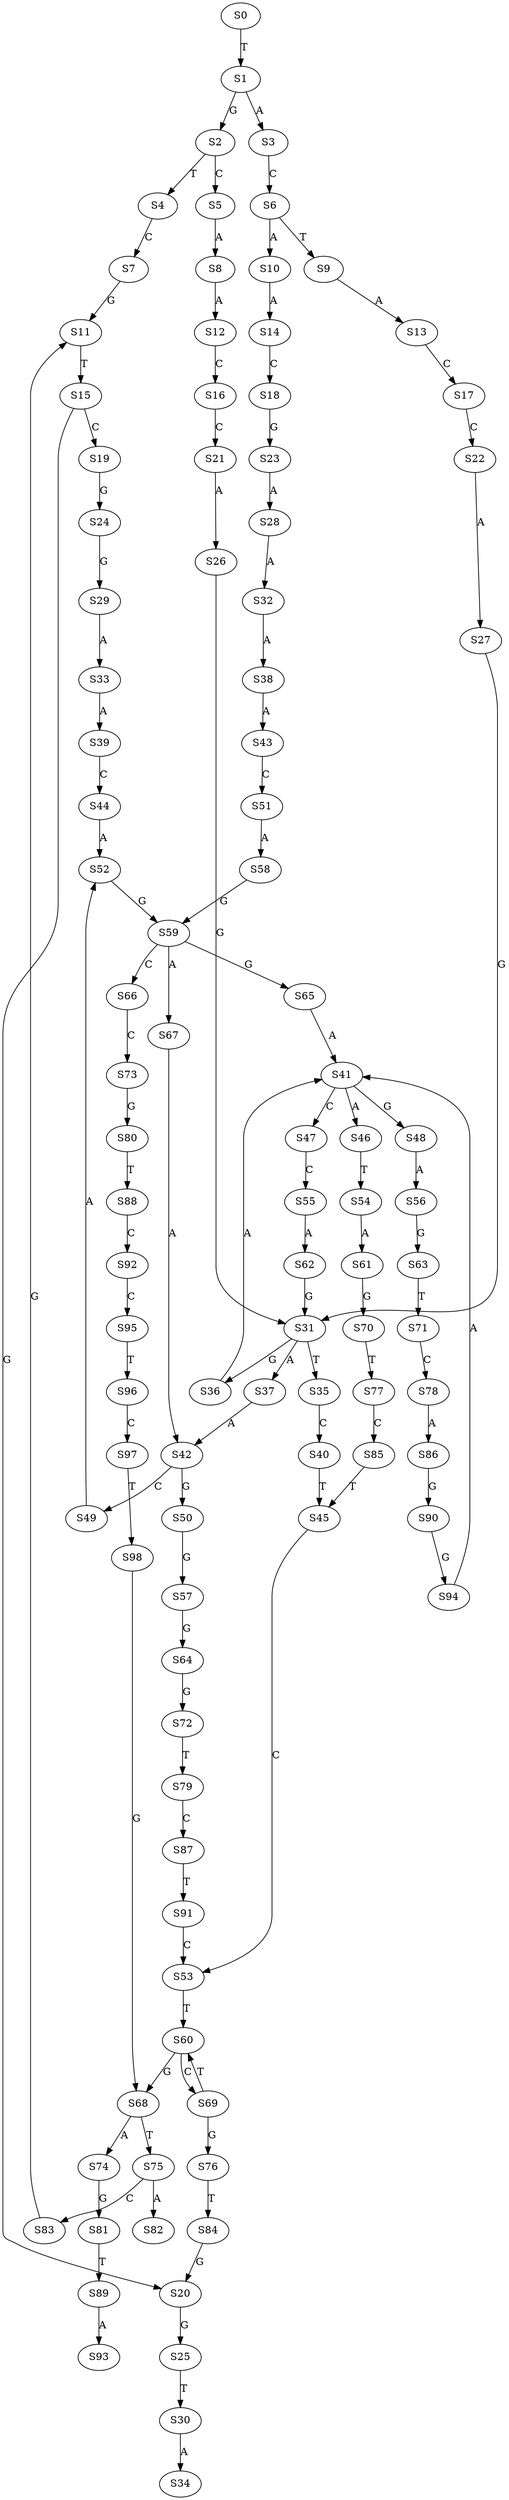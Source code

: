 strict digraph  {
	S0 -> S1 [ label = T ];
	S1 -> S2 [ label = G ];
	S1 -> S3 [ label = A ];
	S2 -> S4 [ label = T ];
	S2 -> S5 [ label = C ];
	S3 -> S6 [ label = C ];
	S4 -> S7 [ label = C ];
	S5 -> S8 [ label = A ];
	S6 -> S9 [ label = T ];
	S6 -> S10 [ label = A ];
	S7 -> S11 [ label = G ];
	S8 -> S12 [ label = A ];
	S9 -> S13 [ label = A ];
	S10 -> S14 [ label = A ];
	S11 -> S15 [ label = T ];
	S12 -> S16 [ label = C ];
	S13 -> S17 [ label = C ];
	S14 -> S18 [ label = C ];
	S15 -> S19 [ label = C ];
	S15 -> S20 [ label = G ];
	S16 -> S21 [ label = C ];
	S17 -> S22 [ label = C ];
	S18 -> S23 [ label = G ];
	S19 -> S24 [ label = G ];
	S20 -> S25 [ label = G ];
	S21 -> S26 [ label = A ];
	S22 -> S27 [ label = A ];
	S23 -> S28 [ label = A ];
	S24 -> S29 [ label = G ];
	S25 -> S30 [ label = T ];
	S26 -> S31 [ label = G ];
	S27 -> S31 [ label = G ];
	S28 -> S32 [ label = A ];
	S29 -> S33 [ label = A ];
	S30 -> S34 [ label = A ];
	S31 -> S35 [ label = T ];
	S31 -> S36 [ label = G ];
	S31 -> S37 [ label = A ];
	S32 -> S38 [ label = A ];
	S33 -> S39 [ label = A ];
	S35 -> S40 [ label = C ];
	S36 -> S41 [ label = A ];
	S37 -> S42 [ label = A ];
	S38 -> S43 [ label = A ];
	S39 -> S44 [ label = C ];
	S40 -> S45 [ label = T ];
	S41 -> S46 [ label = A ];
	S41 -> S47 [ label = C ];
	S41 -> S48 [ label = G ];
	S42 -> S49 [ label = C ];
	S42 -> S50 [ label = G ];
	S43 -> S51 [ label = C ];
	S44 -> S52 [ label = A ];
	S45 -> S53 [ label = C ];
	S46 -> S54 [ label = T ];
	S47 -> S55 [ label = C ];
	S48 -> S56 [ label = A ];
	S49 -> S52 [ label = A ];
	S50 -> S57 [ label = G ];
	S51 -> S58 [ label = A ];
	S52 -> S59 [ label = G ];
	S53 -> S60 [ label = T ];
	S54 -> S61 [ label = A ];
	S55 -> S62 [ label = A ];
	S56 -> S63 [ label = G ];
	S57 -> S64 [ label = G ];
	S58 -> S59 [ label = G ];
	S59 -> S65 [ label = G ];
	S59 -> S66 [ label = C ];
	S59 -> S67 [ label = A ];
	S60 -> S68 [ label = G ];
	S60 -> S69 [ label = C ];
	S61 -> S70 [ label = G ];
	S62 -> S31 [ label = G ];
	S63 -> S71 [ label = T ];
	S64 -> S72 [ label = G ];
	S65 -> S41 [ label = A ];
	S66 -> S73 [ label = C ];
	S67 -> S42 [ label = A ];
	S68 -> S74 [ label = A ];
	S68 -> S75 [ label = T ];
	S69 -> S60 [ label = T ];
	S69 -> S76 [ label = G ];
	S70 -> S77 [ label = T ];
	S71 -> S78 [ label = C ];
	S72 -> S79 [ label = T ];
	S73 -> S80 [ label = G ];
	S74 -> S81 [ label = G ];
	S75 -> S82 [ label = A ];
	S75 -> S83 [ label = C ];
	S76 -> S84 [ label = T ];
	S77 -> S85 [ label = C ];
	S78 -> S86 [ label = A ];
	S79 -> S87 [ label = C ];
	S80 -> S88 [ label = T ];
	S81 -> S89 [ label = T ];
	S83 -> S11 [ label = G ];
	S84 -> S20 [ label = G ];
	S85 -> S45 [ label = T ];
	S86 -> S90 [ label = G ];
	S87 -> S91 [ label = T ];
	S88 -> S92 [ label = C ];
	S89 -> S93 [ label = A ];
	S90 -> S94 [ label = G ];
	S91 -> S53 [ label = C ];
	S92 -> S95 [ label = C ];
	S94 -> S41 [ label = A ];
	S95 -> S96 [ label = T ];
	S96 -> S97 [ label = C ];
	S97 -> S98 [ label = T ];
	S98 -> S68 [ label = G ];
}
